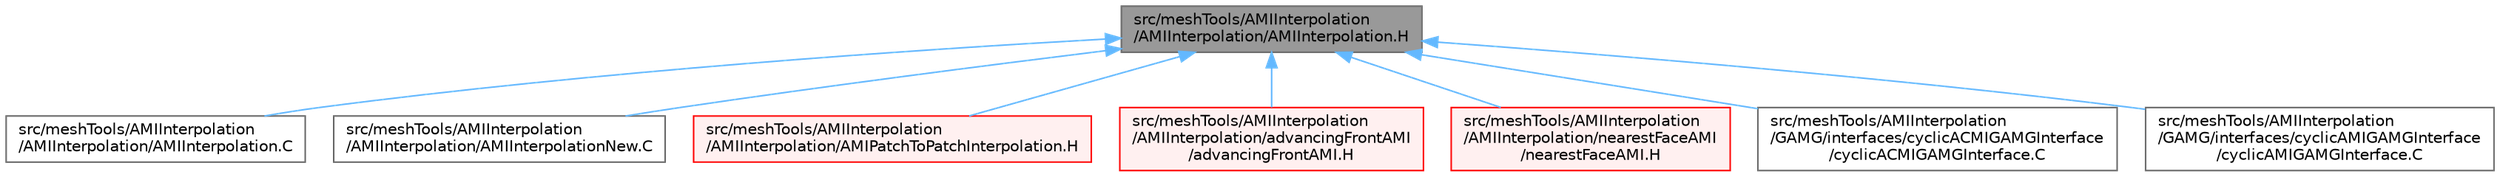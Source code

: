 digraph "src/meshTools/AMIInterpolation/AMIInterpolation/AMIInterpolation.H"
{
 // LATEX_PDF_SIZE
  bgcolor="transparent";
  edge [fontname=Helvetica,fontsize=10,labelfontname=Helvetica,labelfontsize=10];
  node [fontname=Helvetica,fontsize=10,shape=box,height=0.2,width=0.4];
  Node1 [id="Node000001",label="src/meshTools/AMIInterpolation\l/AMIInterpolation/AMIInterpolation.H",height=0.2,width=0.4,color="gray40", fillcolor="grey60", style="filled", fontcolor="black",tooltip=" "];
  Node1 -> Node2 [id="edge1_Node000001_Node000002",dir="back",color="steelblue1",style="solid",tooltip=" "];
  Node2 [id="Node000002",label="src/meshTools/AMIInterpolation\l/AMIInterpolation/AMIInterpolation.C",height=0.2,width=0.4,color="grey40", fillcolor="white", style="filled",URL="$AMIInterpolation_8C.html",tooltip=" "];
  Node1 -> Node3 [id="edge2_Node000001_Node000003",dir="back",color="steelblue1",style="solid",tooltip=" "];
  Node3 [id="Node000003",label="src/meshTools/AMIInterpolation\l/AMIInterpolation/AMIInterpolationNew.C",height=0.2,width=0.4,color="grey40", fillcolor="white", style="filled",URL="$AMIInterpolationNew_8C.html",tooltip=" "];
  Node1 -> Node4 [id="edge3_Node000001_Node000004",dir="back",color="steelblue1",style="solid",tooltip=" "];
  Node4 [id="Node000004",label="src/meshTools/AMIInterpolation\l/AMIInterpolation/AMIPatchToPatchInterpolation.H",height=0.2,width=0.4,color="red", fillcolor="#FFF0F0", style="filled",URL="$AMIPatchToPatchInterpolation_8H.html",tooltip=" "];
  Node1 -> Node245 [id="edge4_Node000001_Node000245",dir="back",color="steelblue1",style="solid",tooltip=" "];
  Node245 [id="Node000245",label="src/meshTools/AMIInterpolation\l/AMIInterpolation/advancingFrontAMI\l/advancingFrontAMI.H",height=0.2,width=0.4,color="red", fillcolor="#FFF0F0", style="filled",URL="$advancingFrontAMI_8H.html",tooltip=" "];
  Node1 -> Node252 [id="edge5_Node000001_Node000252",dir="back",color="steelblue1",style="solid",tooltip=" "];
  Node252 [id="Node000252",label="src/meshTools/AMIInterpolation\l/AMIInterpolation/nearestFaceAMI\l/nearestFaceAMI.H",height=0.2,width=0.4,color="red", fillcolor="#FFF0F0", style="filled",URL="$nearestFaceAMI_8H.html",tooltip=" "];
  Node1 -> Node71 [id="edge6_Node000001_Node000071",dir="back",color="steelblue1",style="solid",tooltip=" "];
  Node71 [id="Node000071",label="src/meshTools/AMIInterpolation\l/GAMG/interfaces/cyclicACMIGAMGInterface\l/cyclicACMIGAMGInterface.C",height=0.2,width=0.4,color="grey40", fillcolor="white", style="filled",URL="$cyclicACMIGAMGInterface_8C.html",tooltip=" "];
  Node1 -> Node66 [id="edge7_Node000001_Node000066",dir="back",color="steelblue1",style="solid",tooltip=" "];
  Node66 [id="Node000066",label="src/meshTools/AMIInterpolation\l/GAMG/interfaces/cyclicAMIGAMGInterface\l/cyclicAMIGAMGInterface.C",height=0.2,width=0.4,color="grey40", fillcolor="white", style="filled",URL="$cyclicAMIGAMGInterface_8C.html",tooltip=" "];
}
